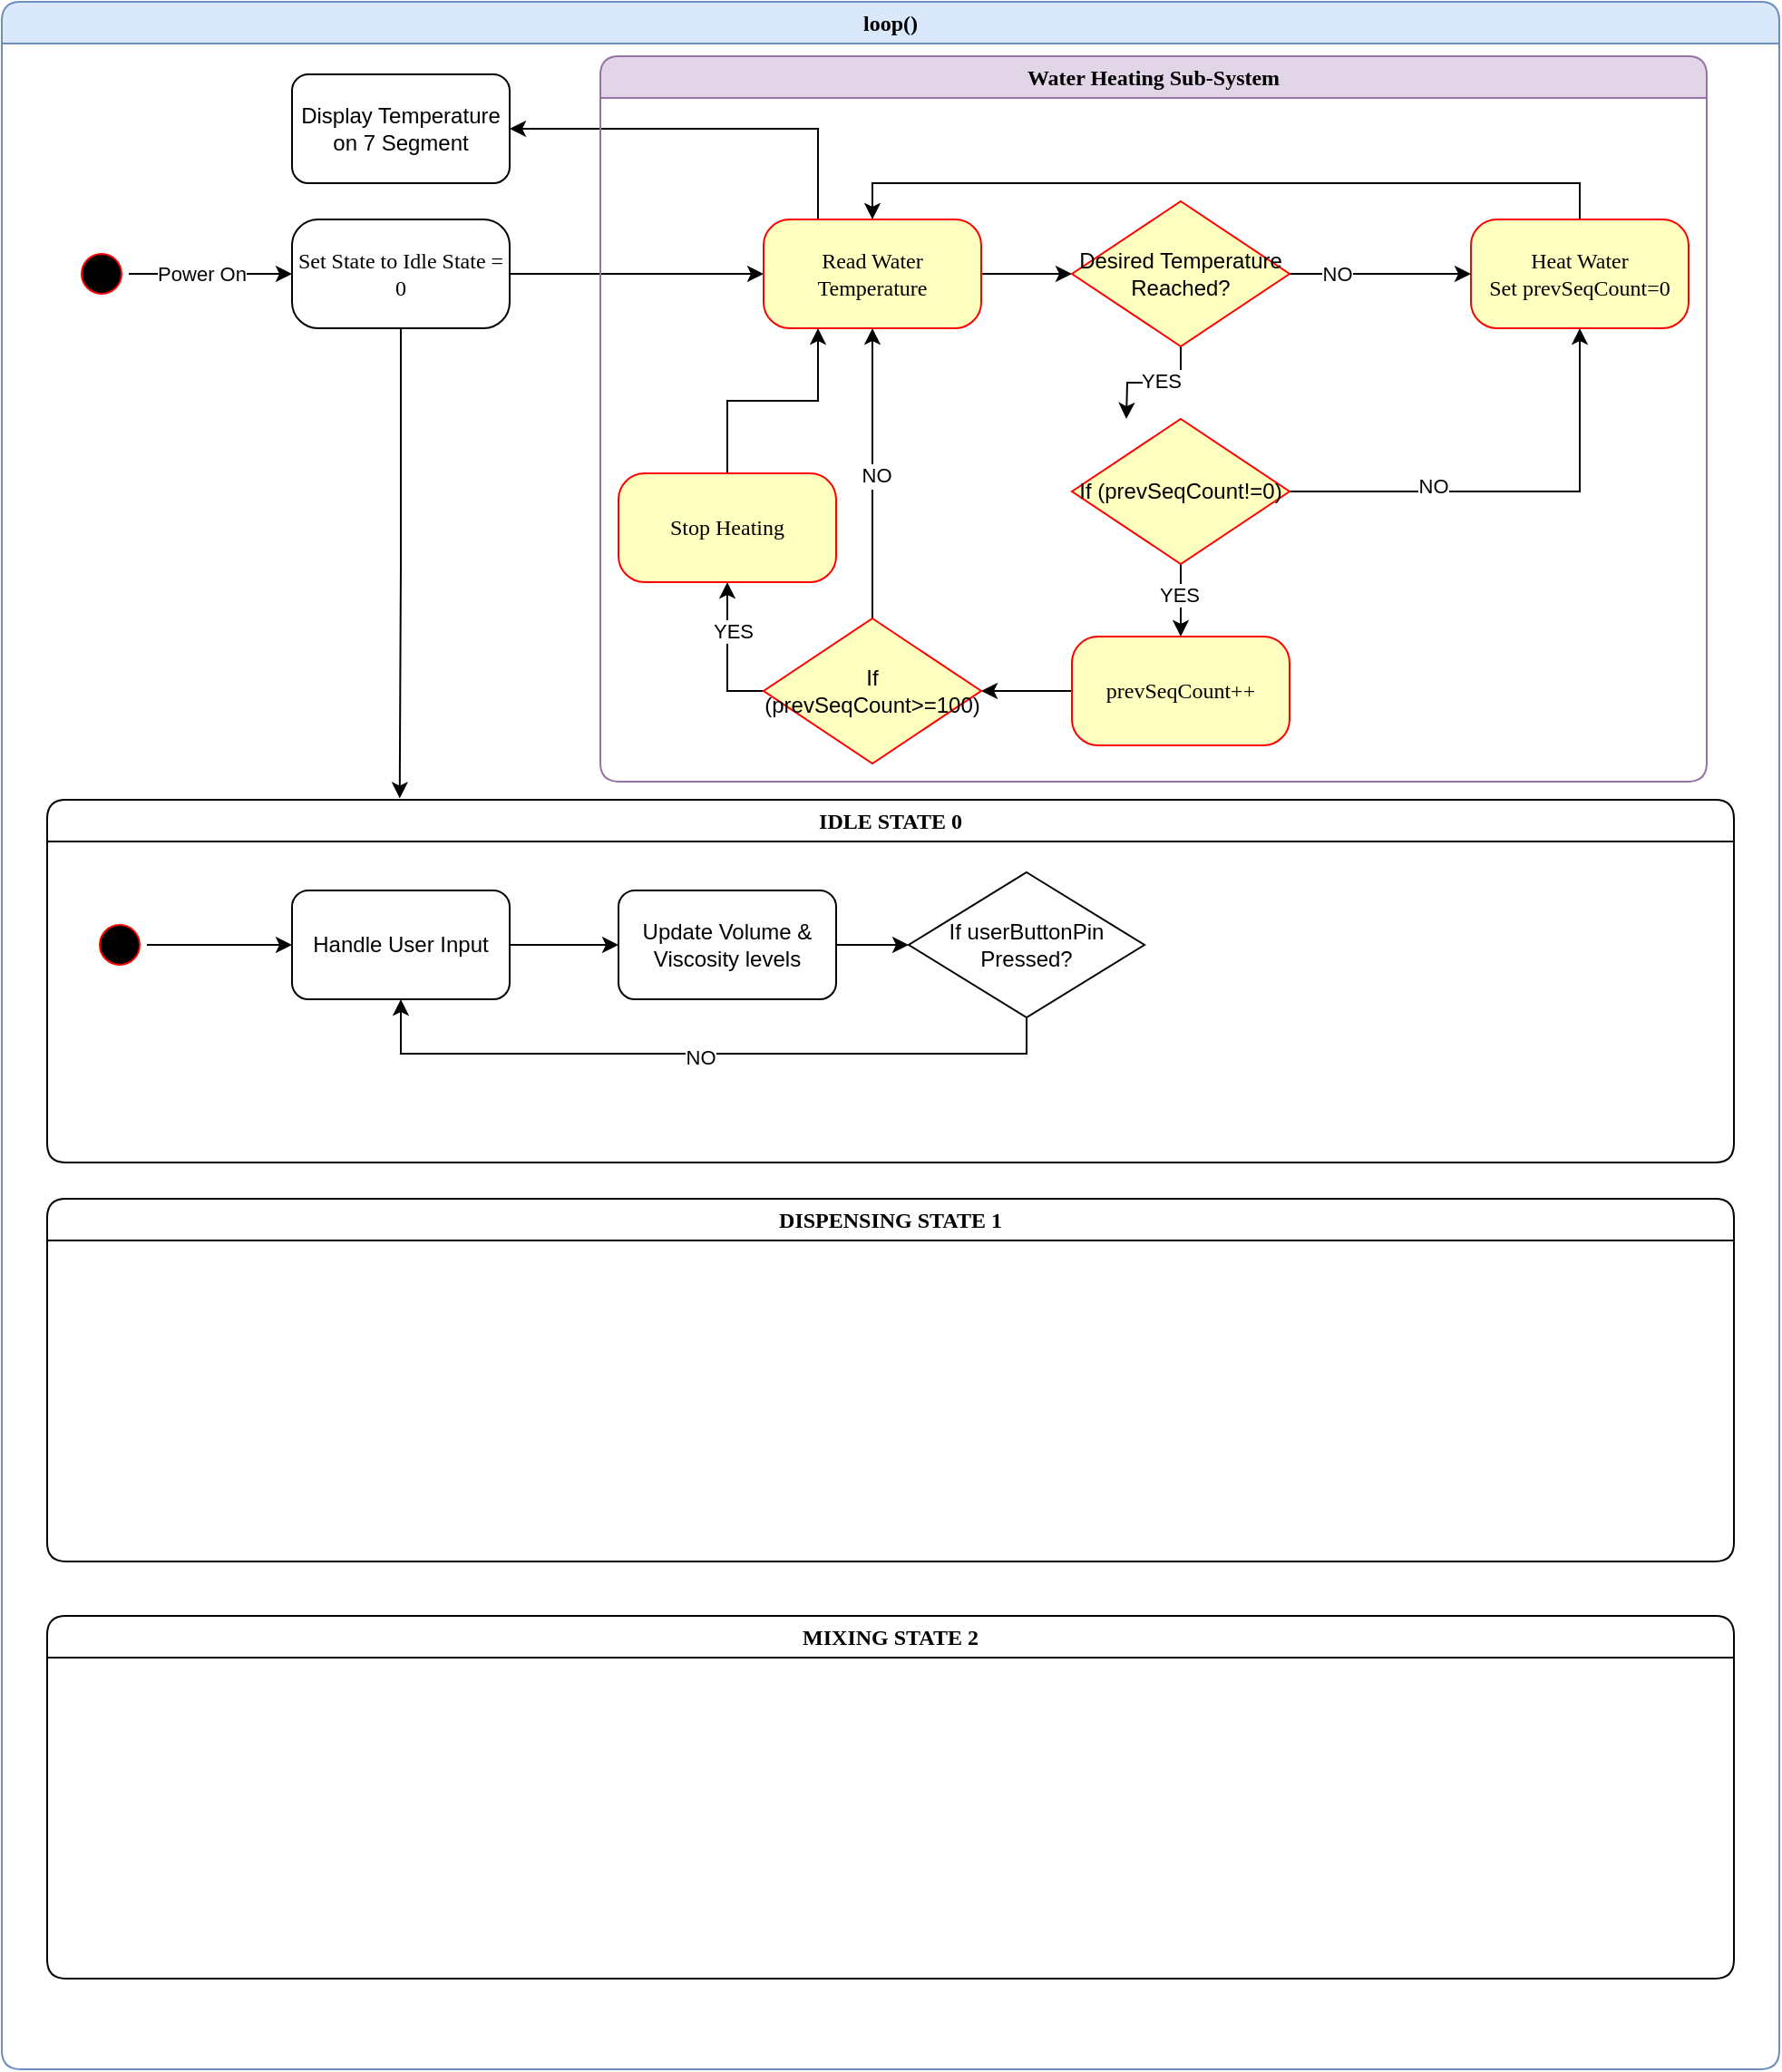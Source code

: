 <mxfile version="26.0.10">
  <diagram name="Page-1" id="58cdce13-f638-feb5-8d6f-7d28b1aa9fa0">
    <mxGraphModel dx="1043" dy="557" grid="1" gridSize="10" guides="1" tooltips="1" connect="1" arrows="1" fold="1" page="1" pageScale="1" pageWidth="1100" pageHeight="850" background="none" math="0" shadow="0">
      <root>
        <mxCell id="0" />
        <mxCell id="1" parent="0" />
        <mxCell id="YEpL6Tf9vPYY_0y4thaI-25" style="edgeStyle=orthogonalEdgeStyle;rounded=0;orthogonalLoop=1;jettySize=auto;html=1;exitX=0.5;exitY=0;exitDx=0;exitDy=0;entryX=0;entryY=0.5;entryDx=0;entryDy=0;" edge="1" parent="1" source="382b91b5511bd0f7-1" target="382b91b5511bd0f7-6">
          <mxGeometry relative="1" as="geometry" />
        </mxCell>
        <mxCell id="YEpL6Tf9vPYY_0y4thaI-26" value="Power On" style="edgeLabel;html=1;align=center;verticalAlign=middle;resizable=0;points=[];" vertex="1" connectable="0" parent="YEpL6Tf9vPYY_0y4thaI-25">
          <mxGeometry x="-0.121" relative="1" as="geometry">
            <mxPoint as="offset" />
          </mxGeometry>
        </mxCell>
        <mxCell id="382b91b5511bd0f7-1" value="" style="ellipse;html=1;shape=startState;fillColor=#000000;strokeColor=#ff0000;rounded=1;shadow=0;comic=0;labelBackgroundColor=none;fontFamily=Verdana;fontSize=12;fontColor=#000000;align=center;direction=south;" parent="1" vertex="1">
          <mxGeometry x="100" y="135" width="30" height="30" as="geometry" />
        </mxCell>
        <mxCell id="YEpL6Tf9vPYY_0y4thaI-27" style="edgeStyle=orthogonalEdgeStyle;rounded=0;orthogonalLoop=1;jettySize=auto;html=1;exitX=1;exitY=0.5;exitDx=0;exitDy=0;entryX=0;entryY=0.5;entryDx=0;entryDy=0;" edge="1" parent="1" source="382b91b5511bd0f7-6" target="382b91b5511bd0f7-7">
          <mxGeometry relative="1" as="geometry">
            <mxPoint x="410" y="155" as="sourcePoint" />
          </mxGeometry>
        </mxCell>
        <mxCell id="382b91b5511bd0f7-6" value="Set State to Idle State = 0" style="rounded=1;whiteSpace=wrap;html=1;arcSize=24;shadow=0;comic=0;labelBackgroundColor=none;fontFamily=Verdana;fontSize=12;align=center;" parent="1" vertex="1">
          <mxGeometry x="220" y="120" width="120" height="60" as="geometry" />
        </mxCell>
        <mxCell id="YEpL6Tf9vPYY_0y4thaI-35" style="edgeStyle=orthogonalEdgeStyle;rounded=0;orthogonalLoop=1;jettySize=auto;html=1;exitX=1;exitY=0.5;exitDx=0;exitDy=0;entryX=0;entryY=0.5;entryDx=0;entryDy=0;" edge="1" parent="1" source="382b91b5511bd0f7-7" target="YEpL6Tf9vPYY_0y4thaI-28">
          <mxGeometry relative="1" as="geometry" />
        </mxCell>
        <mxCell id="YEpL6Tf9vPYY_0y4thaI-68" style="edgeStyle=orthogonalEdgeStyle;rounded=0;orthogonalLoop=1;jettySize=auto;html=1;exitX=0.25;exitY=0;exitDx=0;exitDy=0;entryX=1;entryY=0.5;entryDx=0;entryDy=0;" edge="1" parent="1" source="382b91b5511bd0f7-7" target="YEpL6Tf9vPYY_0y4thaI-67">
          <mxGeometry relative="1" as="geometry" />
        </mxCell>
        <mxCell id="382b91b5511bd0f7-7" value="Read Water Temperature" style="rounded=1;whiteSpace=wrap;html=1;arcSize=24;fillColor=#ffffc0;strokeColor=#ff0000;shadow=0;comic=0;labelBackgroundColor=none;fontFamily=Verdana;fontSize=12;fontColor=#000000;align=center;" parent="1" vertex="1">
          <mxGeometry x="480" y="120" width="120" height="60" as="geometry" />
        </mxCell>
        <mxCell id="YEpL6Tf9vPYY_0y4thaI-52" style="edgeStyle=orthogonalEdgeStyle;rounded=0;orthogonalLoop=1;jettySize=auto;html=1;exitX=0.5;exitY=0;exitDx=0;exitDy=0;entryX=0.5;entryY=0;entryDx=0;entryDy=0;" edge="1" parent="1" source="382b91b5511bd0f7-9" target="382b91b5511bd0f7-7">
          <mxGeometry relative="1" as="geometry" />
        </mxCell>
        <mxCell id="382b91b5511bd0f7-9" value="Heat Water&lt;br&gt;Set prevSeqCount=0" style="rounded=1;whiteSpace=wrap;html=1;arcSize=24;fillColor=#ffffc0;strokeColor=#ff0000;shadow=0;comic=0;labelBackgroundColor=none;fontFamily=Verdana;fontSize=12;fontColor=#000000;align=center;" parent="1" vertex="1">
          <mxGeometry x="870" y="120" width="120" height="60" as="geometry" />
        </mxCell>
        <mxCell id="YEpL6Tf9vPYY_0y4thaI-31" style="edgeStyle=orthogonalEdgeStyle;rounded=0;orthogonalLoop=1;jettySize=auto;html=1;exitX=1;exitY=0.5;exitDx=0;exitDy=0;entryX=0.5;entryY=1;entryDx=0;entryDy=0;" edge="1" parent="1" source="YEpL6Tf9vPYY_0y4thaI-38" target="382b91b5511bd0f7-9">
          <mxGeometry relative="1" as="geometry">
            <mxPoint x="740" y="260" as="sourcePoint" />
          </mxGeometry>
        </mxCell>
        <mxCell id="YEpL6Tf9vPYY_0y4thaI-54" value="NO" style="edgeLabel;html=1;align=center;verticalAlign=middle;resizable=0;points=[];" vertex="1" connectable="0" parent="YEpL6Tf9vPYY_0y4thaI-31">
          <mxGeometry x="-0.367" y="3" relative="1" as="geometry">
            <mxPoint as="offset" />
          </mxGeometry>
        </mxCell>
        <mxCell id="2a3bc250acf0617d-7" value="IDLE STATE 0" style="swimlane;whiteSpace=wrap;html=1;rounded=1;shadow=0;comic=0;labelBackgroundColor=none;strokeWidth=1;fontFamily=Verdana;fontSize=12;align=center;" parent="1" vertex="1">
          <mxGeometry x="85" y="440" width="930" height="200" as="geometry" />
        </mxCell>
        <mxCell id="YEpL6Tf9vPYY_0y4thaI-2" value="DISPENSING STATE 1" style="swimlane;whiteSpace=wrap;html=1;rounded=1;shadow=0;comic=0;labelBackgroundColor=none;strokeWidth=1;fontFamily=Verdana;fontSize=12;align=center;" vertex="1" parent="1">
          <mxGeometry x="85" y="660" width="930" height="200" as="geometry" />
        </mxCell>
        <mxCell id="YEpL6Tf9vPYY_0y4thaI-12" value="MIXING STATE 2" style="swimlane;whiteSpace=wrap;html=1;rounded=1;shadow=0;comic=0;labelBackgroundColor=none;strokeWidth=1;fontFamily=Verdana;fontSize=12;align=center;startSize=23;" vertex="1" parent="1">
          <mxGeometry x="85" y="890" width="930" height="200" as="geometry" />
        </mxCell>
        <mxCell id="YEpL6Tf9vPYY_0y4thaI-23" style="edgeStyle=orthogonalEdgeStyle;rounded=0;orthogonalLoop=1;jettySize=auto;html=1;exitX=0.5;exitY=1;exitDx=0;exitDy=0;entryX=0.209;entryY=-0.004;entryDx=0;entryDy=0;entryPerimeter=0;" edge="1" parent="1" source="382b91b5511bd0f7-6" target="2a3bc250acf0617d-7">
          <mxGeometry relative="1" as="geometry" />
        </mxCell>
        <mxCell id="YEpL6Tf9vPYY_0y4thaI-30" style="edgeStyle=orthogonalEdgeStyle;rounded=0;orthogonalLoop=1;jettySize=auto;html=1;exitX=0.5;exitY=1;exitDx=0;exitDy=0;entryX=0.5;entryY=0;entryDx=0;entryDy=0;" edge="1" parent="1" source="YEpL6Tf9vPYY_0y4thaI-28">
          <mxGeometry relative="1" as="geometry">
            <mxPoint x="680" y="230" as="targetPoint" />
          </mxGeometry>
        </mxCell>
        <mxCell id="YEpL6Tf9vPYY_0y4thaI-34" value="YES" style="edgeLabel;html=1;align=center;verticalAlign=middle;resizable=0;points=[];" vertex="1" connectable="0" parent="YEpL6Tf9vPYY_0y4thaI-30">
          <mxGeometry x="-0.106" y="-1" relative="1" as="geometry">
            <mxPoint as="offset" />
          </mxGeometry>
        </mxCell>
        <mxCell id="YEpL6Tf9vPYY_0y4thaI-32" style="edgeStyle=orthogonalEdgeStyle;rounded=0;orthogonalLoop=1;jettySize=auto;html=1;exitX=1;exitY=0.5;exitDx=0;exitDy=0;entryX=0;entryY=0.5;entryDx=0;entryDy=0;" edge="1" parent="1" source="YEpL6Tf9vPYY_0y4thaI-28" target="382b91b5511bd0f7-9">
          <mxGeometry relative="1" as="geometry" />
        </mxCell>
        <mxCell id="YEpL6Tf9vPYY_0y4thaI-33" value="NO" style="edgeLabel;html=1;align=center;verticalAlign=middle;resizable=0;points=[];" vertex="1" connectable="0" parent="YEpL6Tf9vPYY_0y4thaI-32">
          <mxGeometry x="-0.489" relative="1" as="geometry">
            <mxPoint as="offset" />
          </mxGeometry>
        </mxCell>
        <mxCell id="YEpL6Tf9vPYY_0y4thaI-28" value="Desired Temperature Reached?" style="rhombus;whiteSpace=wrap;html=1;fillColor=#FFFFC0;strokeColor=#FF0000;" vertex="1" parent="1">
          <mxGeometry x="650" y="110" width="120" height="80" as="geometry" />
        </mxCell>
        <mxCell id="YEpL6Tf9vPYY_0y4thaI-53" style="edgeStyle=orthogonalEdgeStyle;rounded=0;orthogonalLoop=1;jettySize=auto;html=1;exitX=0.5;exitY=0;exitDx=0;exitDy=0;entryX=0.25;entryY=1;entryDx=0;entryDy=0;" edge="1" parent="1" source="YEpL6Tf9vPYY_0y4thaI-37" target="382b91b5511bd0f7-7">
          <mxGeometry relative="1" as="geometry" />
        </mxCell>
        <mxCell id="YEpL6Tf9vPYY_0y4thaI-37" value="Stop Heating" style="rounded=1;whiteSpace=wrap;html=1;arcSize=24;fillColor=#ffffc0;strokeColor=#ff0000;shadow=0;comic=0;labelBackgroundColor=none;fontFamily=Verdana;fontSize=12;fontColor=#000000;align=center;" vertex="1" parent="1">
          <mxGeometry x="400" y="260" width="120" height="60" as="geometry" />
        </mxCell>
        <mxCell id="YEpL6Tf9vPYY_0y4thaI-43" style="edgeStyle=orthogonalEdgeStyle;rounded=0;orthogonalLoop=1;jettySize=auto;html=1;exitX=0.5;exitY=1;exitDx=0;exitDy=0;entryX=0.5;entryY=0;entryDx=0;entryDy=0;" edge="1" parent="1" source="YEpL6Tf9vPYY_0y4thaI-38" target="YEpL6Tf9vPYY_0y4thaI-39">
          <mxGeometry relative="1" as="geometry" />
        </mxCell>
        <mxCell id="YEpL6Tf9vPYY_0y4thaI-44" value="YES" style="edgeLabel;html=1;align=center;verticalAlign=middle;resizable=0;points=[];" vertex="1" connectable="0" parent="YEpL6Tf9vPYY_0y4thaI-43">
          <mxGeometry x="-0.169" y="-1" relative="1" as="geometry">
            <mxPoint as="offset" />
          </mxGeometry>
        </mxCell>
        <mxCell id="YEpL6Tf9vPYY_0y4thaI-38" value="If (prevSeqCount!=0)" style="rhombus;whiteSpace=wrap;html=1;fillColor=#FFFFC0;strokeColor=#FF0000;" vertex="1" parent="1">
          <mxGeometry x="650" y="230" width="120" height="80" as="geometry" />
        </mxCell>
        <mxCell id="YEpL6Tf9vPYY_0y4thaI-45" style="edgeStyle=orthogonalEdgeStyle;rounded=0;orthogonalLoop=1;jettySize=auto;html=1;exitX=0;exitY=0.5;exitDx=0;exitDy=0;entryX=1;entryY=0.5;entryDx=0;entryDy=0;" edge="1" parent="1" source="YEpL6Tf9vPYY_0y4thaI-39" target="YEpL6Tf9vPYY_0y4thaI-42">
          <mxGeometry relative="1" as="geometry" />
        </mxCell>
        <mxCell id="YEpL6Tf9vPYY_0y4thaI-39" value="prevSeqCount++" style="rounded=1;whiteSpace=wrap;html=1;arcSize=24;fillColor=#ffffc0;strokeColor=#ff0000;shadow=0;comic=0;labelBackgroundColor=none;fontFamily=Verdana;fontSize=12;fontColor=#000000;align=center;" vertex="1" parent="1">
          <mxGeometry x="650" y="350" width="120" height="60" as="geometry" />
        </mxCell>
        <mxCell id="YEpL6Tf9vPYY_0y4thaI-46" style="edgeStyle=orthogonalEdgeStyle;rounded=0;orthogonalLoop=1;jettySize=auto;html=1;exitX=0.5;exitY=0;exitDx=0;exitDy=0;entryX=0.5;entryY=1;entryDx=0;entryDy=0;" edge="1" parent="1" source="YEpL6Tf9vPYY_0y4thaI-42" target="382b91b5511bd0f7-7">
          <mxGeometry relative="1" as="geometry" />
        </mxCell>
        <mxCell id="YEpL6Tf9vPYY_0y4thaI-47" value="No" style="edgeLabel;html=1;align=center;verticalAlign=middle;resizable=0;points=[];" vertex="1" connectable="0" parent="YEpL6Tf9vPYY_0y4thaI-46">
          <mxGeometry x="-0.016" y="-2" relative="1" as="geometry">
            <mxPoint as="offset" />
          </mxGeometry>
        </mxCell>
        <mxCell id="YEpL6Tf9vPYY_0y4thaI-48" value="NO" style="edgeLabel;html=1;align=center;verticalAlign=middle;resizable=0;points=[];" vertex="1" connectable="0" parent="YEpL6Tf9vPYY_0y4thaI-46">
          <mxGeometry x="-0.008" y="-2" relative="1" as="geometry">
            <mxPoint as="offset" />
          </mxGeometry>
        </mxCell>
        <mxCell id="YEpL6Tf9vPYY_0y4thaI-50" style="edgeStyle=orthogonalEdgeStyle;rounded=0;orthogonalLoop=1;jettySize=auto;html=1;exitX=0;exitY=0.5;exitDx=0;exitDy=0;entryX=0.5;entryY=1;entryDx=0;entryDy=0;" edge="1" parent="1" source="YEpL6Tf9vPYY_0y4thaI-42" target="YEpL6Tf9vPYY_0y4thaI-37">
          <mxGeometry relative="1" as="geometry" />
        </mxCell>
        <mxCell id="YEpL6Tf9vPYY_0y4thaI-51" value="YES" style="edgeLabel;html=1;align=center;verticalAlign=middle;resizable=0;points=[];" vertex="1" connectable="0" parent="YEpL6Tf9vPYY_0y4thaI-50">
          <mxGeometry x="0.334" y="-3" relative="1" as="geometry">
            <mxPoint as="offset" />
          </mxGeometry>
        </mxCell>
        <mxCell id="YEpL6Tf9vPYY_0y4thaI-42" value="If (prevSeqCount&amp;gt;=100)" style="rhombus;whiteSpace=wrap;html=1;fillColor=#FFFFC0;strokeColor=#FF0000;" vertex="1" parent="1">
          <mxGeometry x="480" y="340" width="120" height="80" as="geometry" />
        </mxCell>
        <mxCell id="YEpL6Tf9vPYY_0y4thaI-55" value="loop()" style="swimlane;whiteSpace=wrap;html=1;rounded=1;shadow=0;comic=0;labelBackgroundColor=none;strokeWidth=1;fontFamily=Verdana;fontSize=12;align=center;fillColor=#dae8fc;strokeColor=#6c8ebf;" vertex="1" parent="1">
          <mxGeometry x="60" width="980" height="1140" as="geometry" />
        </mxCell>
        <mxCell id="YEpL6Tf9vPYY_0y4thaI-66" value="Water Heating Sub-System" style="swimlane;whiteSpace=wrap;html=1;rounded=1;shadow=0;comic=0;labelBackgroundColor=none;strokeWidth=1;fontFamily=Verdana;fontSize=12;align=center;startSize=23;fillColor=#e1d5e7;strokeColor=#9673a6;" vertex="1" parent="YEpL6Tf9vPYY_0y4thaI-55">
          <mxGeometry x="330" y="30" width="610" height="400" as="geometry" />
        </mxCell>
        <mxCell id="YEpL6Tf9vPYY_0y4thaI-67" value="Display Temperature on 7 Segment" style="rounded=1;whiteSpace=wrap;html=1;" vertex="1" parent="YEpL6Tf9vPYY_0y4thaI-55">
          <mxGeometry x="160" y="40" width="120" height="60" as="geometry" />
        </mxCell>
        <mxCell id="YEpL6Tf9vPYY_0y4thaI-74" style="edgeStyle=orthogonalEdgeStyle;rounded=0;orthogonalLoop=1;jettySize=auto;html=1;exitX=1;exitY=0.5;exitDx=0;exitDy=0;entryX=0;entryY=0.5;entryDx=0;entryDy=0;" edge="1" parent="YEpL6Tf9vPYY_0y4thaI-55" source="YEpL6Tf9vPYY_0y4thaI-70" target="YEpL6Tf9vPYY_0y4thaI-73">
          <mxGeometry relative="1" as="geometry" />
        </mxCell>
        <mxCell id="YEpL6Tf9vPYY_0y4thaI-70" value="Handle User Input" style="rounded=1;whiteSpace=wrap;html=1;" vertex="1" parent="YEpL6Tf9vPYY_0y4thaI-55">
          <mxGeometry x="160" y="490" width="120" height="60" as="geometry" />
        </mxCell>
        <mxCell id="YEpL6Tf9vPYY_0y4thaI-72" style="edgeStyle=orthogonalEdgeStyle;rounded=0;orthogonalLoop=1;jettySize=auto;html=1;exitX=0.5;exitY=0;exitDx=0;exitDy=0;entryX=0;entryY=0.5;entryDx=0;entryDy=0;" edge="1" parent="YEpL6Tf9vPYY_0y4thaI-55" source="YEpL6Tf9vPYY_0y4thaI-71" target="YEpL6Tf9vPYY_0y4thaI-70">
          <mxGeometry relative="1" as="geometry" />
        </mxCell>
        <mxCell id="YEpL6Tf9vPYY_0y4thaI-71" value="" style="ellipse;html=1;shape=startState;fillColor=#000000;strokeColor=#ff0000;rounded=1;shadow=0;comic=0;labelBackgroundColor=none;fontFamily=Verdana;fontSize=12;fontColor=#000000;align=center;direction=south;" vertex="1" parent="YEpL6Tf9vPYY_0y4thaI-55">
          <mxGeometry x="50" y="505" width="30" height="30" as="geometry" />
        </mxCell>
        <mxCell id="YEpL6Tf9vPYY_0y4thaI-76" style="edgeStyle=orthogonalEdgeStyle;rounded=0;orthogonalLoop=1;jettySize=auto;html=1;exitX=1;exitY=0.5;exitDx=0;exitDy=0;entryX=0;entryY=0.5;entryDx=0;entryDy=0;" edge="1" parent="YEpL6Tf9vPYY_0y4thaI-55" source="YEpL6Tf9vPYY_0y4thaI-73" target="YEpL6Tf9vPYY_0y4thaI-75">
          <mxGeometry relative="1" as="geometry" />
        </mxCell>
        <mxCell id="YEpL6Tf9vPYY_0y4thaI-73" value="Update Volume &amp;amp; Viscosity levels" style="rounded=1;whiteSpace=wrap;html=1;" vertex="1" parent="YEpL6Tf9vPYY_0y4thaI-55">
          <mxGeometry x="340" y="490" width="120" height="60" as="geometry" />
        </mxCell>
        <mxCell id="YEpL6Tf9vPYY_0y4thaI-78" style="edgeStyle=orthogonalEdgeStyle;rounded=0;orthogonalLoop=1;jettySize=auto;html=1;exitX=0.5;exitY=1;exitDx=0;exitDy=0;entryX=0.5;entryY=1;entryDx=0;entryDy=0;" edge="1" parent="YEpL6Tf9vPYY_0y4thaI-55" source="YEpL6Tf9vPYY_0y4thaI-75" target="YEpL6Tf9vPYY_0y4thaI-70">
          <mxGeometry relative="1" as="geometry" />
        </mxCell>
        <mxCell id="YEpL6Tf9vPYY_0y4thaI-80" value="NO" style="edgeLabel;html=1;align=center;verticalAlign=middle;resizable=0;points=[];" vertex="1" connectable="0" parent="YEpL6Tf9vPYY_0y4thaI-78">
          <mxGeometry x="0.013" y="2" relative="1" as="geometry">
            <mxPoint as="offset" />
          </mxGeometry>
        </mxCell>
        <mxCell id="YEpL6Tf9vPYY_0y4thaI-75" value="If userButtonPin Pressed?" style="rhombus;whiteSpace=wrap;html=1;" vertex="1" parent="YEpL6Tf9vPYY_0y4thaI-55">
          <mxGeometry x="500" y="480" width="130" height="80" as="geometry" />
        </mxCell>
      </root>
    </mxGraphModel>
  </diagram>
</mxfile>
